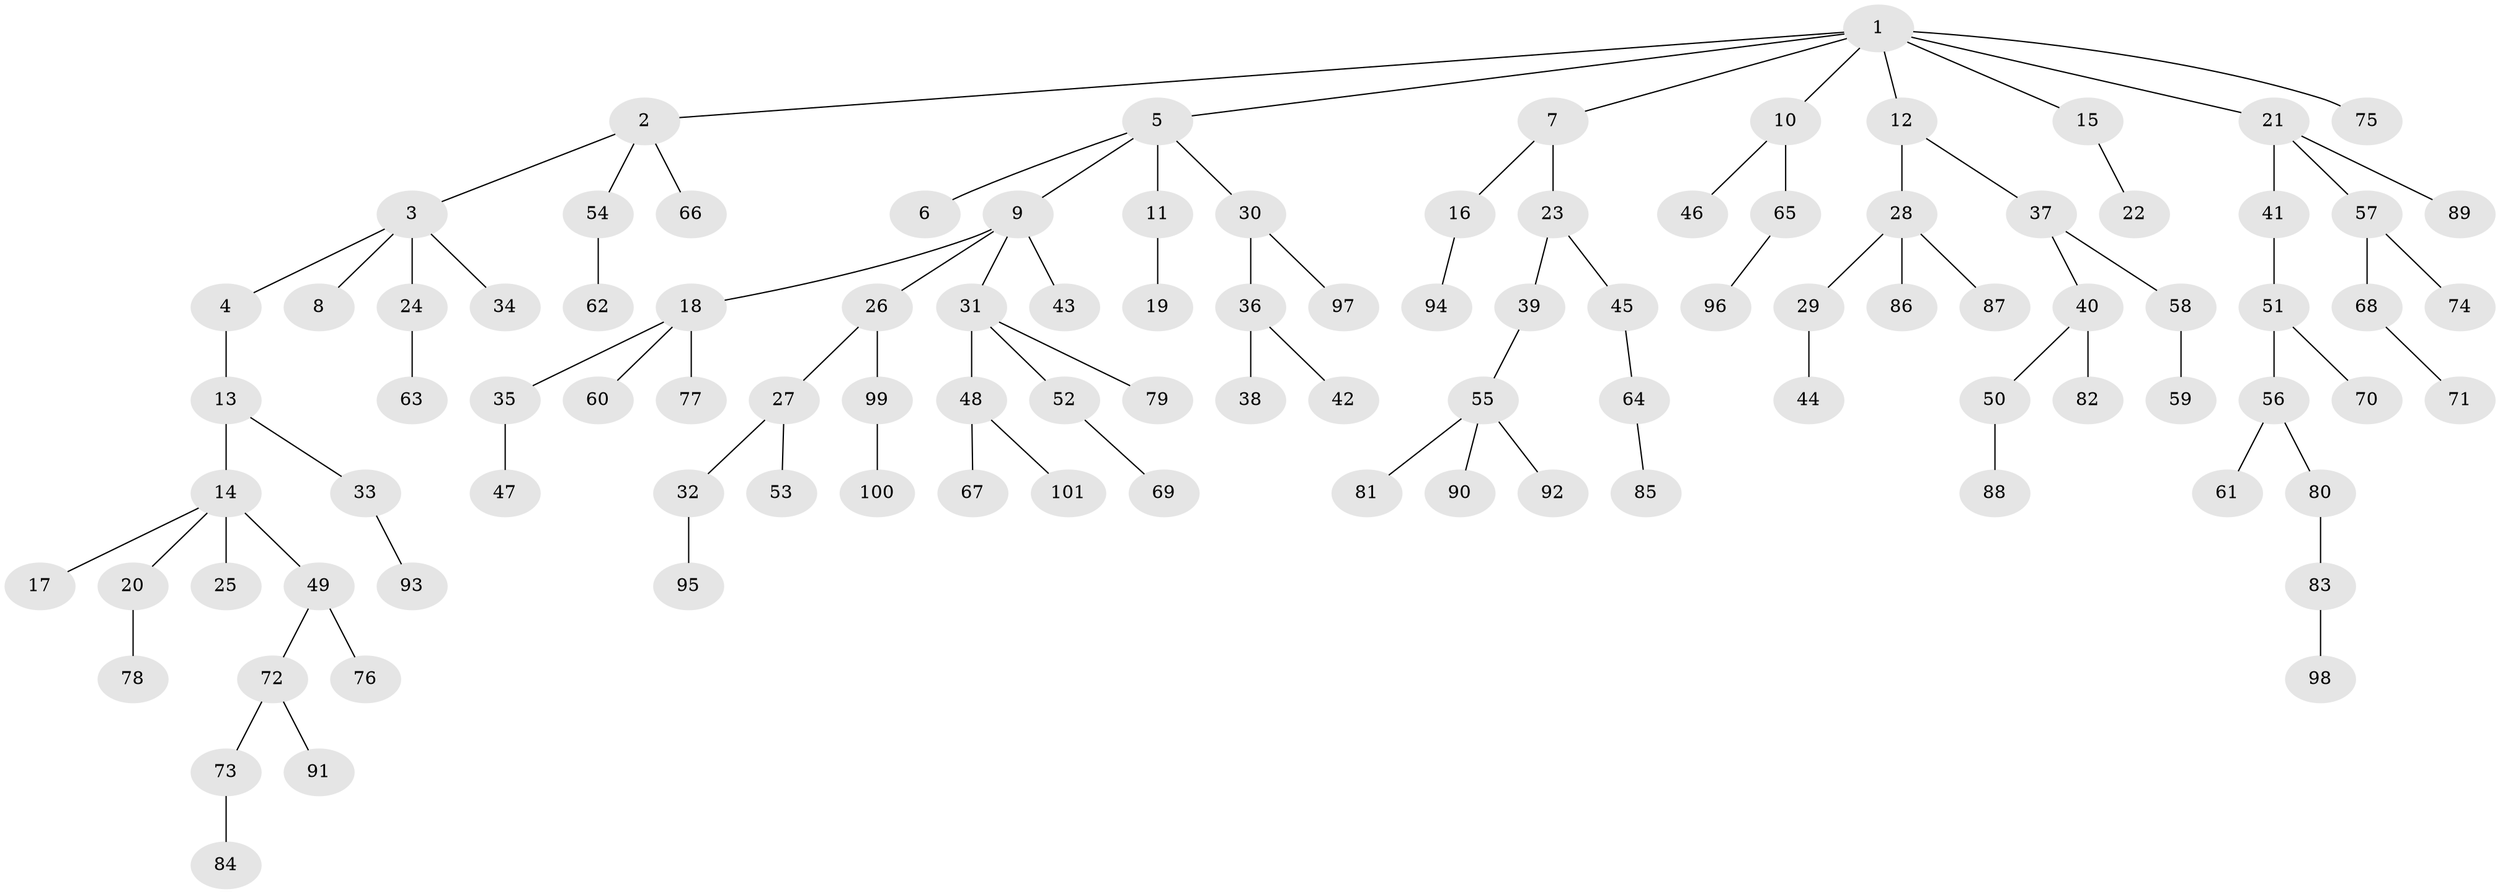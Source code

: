 // coarse degree distribution, {2: 0.24, 1: 0.66, 10: 0.02, 18: 0.02, 5: 0.02, 4: 0.04}
// Generated by graph-tools (version 1.1) at 2025/02/03/05/25 17:02:42]
// undirected, 101 vertices, 100 edges
graph export_dot {
graph [start="1"]
  node [color=gray90,style=filled];
  1;
  2;
  3;
  4;
  5;
  6;
  7;
  8;
  9;
  10;
  11;
  12;
  13;
  14;
  15;
  16;
  17;
  18;
  19;
  20;
  21;
  22;
  23;
  24;
  25;
  26;
  27;
  28;
  29;
  30;
  31;
  32;
  33;
  34;
  35;
  36;
  37;
  38;
  39;
  40;
  41;
  42;
  43;
  44;
  45;
  46;
  47;
  48;
  49;
  50;
  51;
  52;
  53;
  54;
  55;
  56;
  57;
  58;
  59;
  60;
  61;
  62;
  63;
  64;
  65;
  66;
  67;
  68;
  69;
  70;
  71;
  72;
  73;
  74;
  75;
  76;
  77;
  78;
  79;
  80;
  81;
  82;
  83;
  84;
  85;
  86;
  87;
  88;
  89;
  90;
  91;
  92;
  93;
  94;
  95;
  96;
  97;
  98;
  99;
  100;
  101;
  1 -- 2;
  1 -- 5;
  1 -- 7;
  1 -- 10;
  1 -- 12;
  1 -- 15;
  1 -- 21;
  1 -- 75;
  2 -- 3;
  2 -- 54;
  2 -- 66;
  3 -- 4;
  3 -- 8;
  3 -- 24;
  3 -- 34;
  4 -- 13;
  5 -- 6;
  5 -- 9;
  5 -- 11;
  5 -- 30;
  7 -- 16;
  7 -- 23;
  9 -- 18;
  9 -- 26;
  9 -- 31;
  9 -- 43;
  10 -- 46;
  10 -- 65;
  11 -- 19;
  12 -- 28;
  12 -- 37;
  13 -- 14;
  13 -- 33;
  14 -- 17;
  14 -- 20;
  14 -- 25;
  14 -- 49;
  15 -- 22;
  16 -- 94;
  18 -- 35;
  18 -- 60;
  18 -- 77;
  20 -- 78;
  21 -- 41;
  21 -- 57;
  21 -- 89;
  23 -- 39;
  23 -- 45;
  24 -- 63;
  26 -- 27;
  26 -- 99;
  27 -- 32;
  27 -- 53;
  28 -- 29;
  28 -- 86;
  28 -- 87;
  29 -- 44;
  30 -- 36;
  30 -- 97;
  31 -- 48;
  31 -- 52;
  31 -- 79;
  32 -- 95;
  33 -- 93;
  35 -- 47;
  36 -- 38;
  36 -- 42;
  37 -- 40;
  37 -- 58;
  39 -- 55;
  40 -- 50;
  40 -- 82;
  41 -- 51;
  45 -- 64;
  48 -- 67;
  48 -- 101;
  49 -- 72;
  49 -- 76;
  50 -- 88;
  51 -- 56;
  51 -- 70;
  52 -- 69;
  54 -- 62;
  55 -- 81;
  55 -- 90;
  55 -- 92;
  56 -- 61;
  56 -- 80;
  57 -- 68;
  57 -- 74;
  58 -- 59;
  64 -- 85;
  65 -- 96;
  68 -- 71;
  72 -- 73;
  72 -- 91;
  73 -- 84;
  80 -- 83;
  83 -- 98;
  99 -- 100;
}
